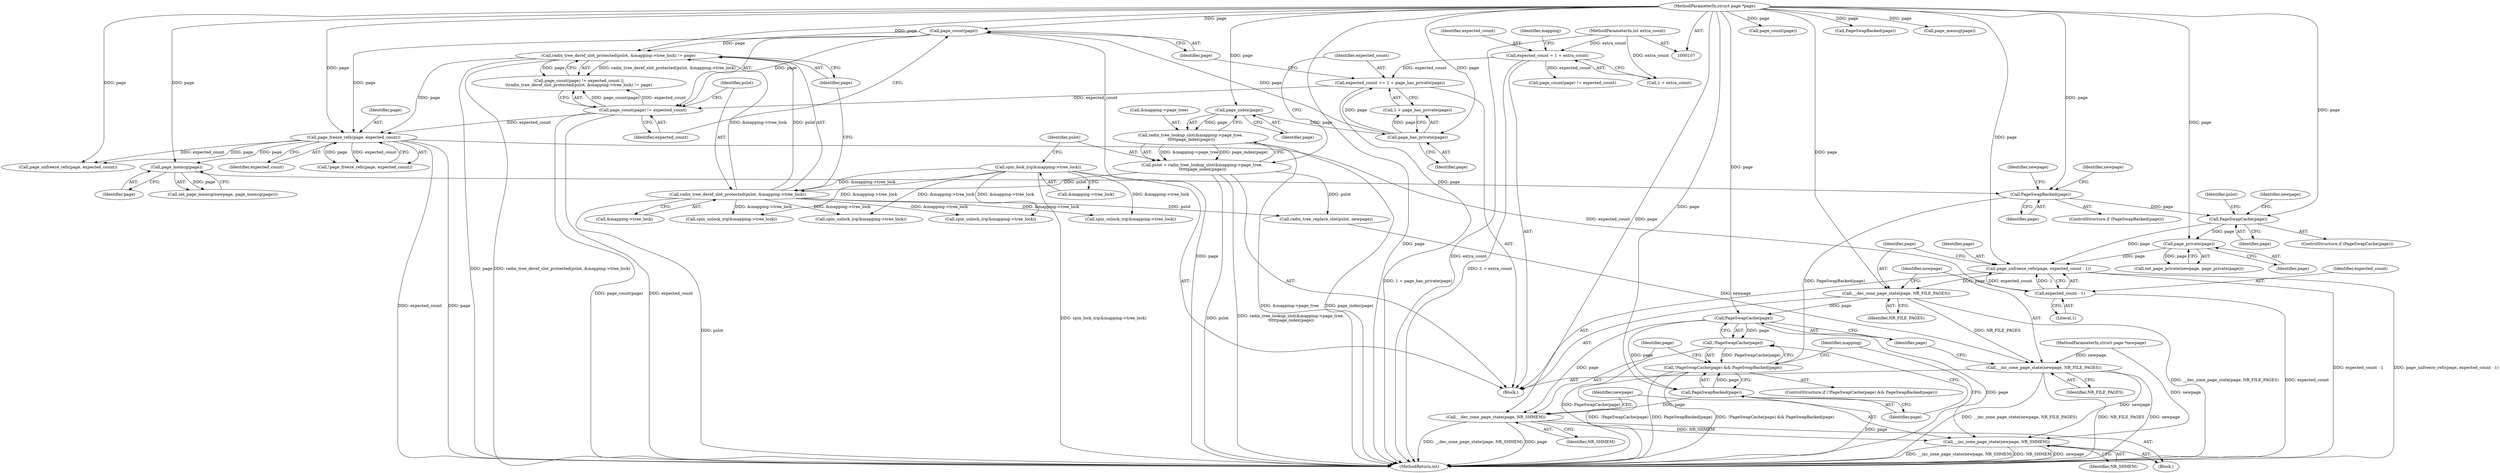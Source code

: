 digraph "0_linux_42cb14b110a5698ccf26ce59c4441722605a3743_0@API" {
"1000277" [label="(Call,page_unfreeze_refs(page, expected_count - 1))"];
"1000265" [label="(Call,PageSwapCache(page))"];
"1000258" [label="(Call,PageSwapBacked(page))"];
"1000241" [label="(Call,page_memcg(page))"];
"1000204" [label="(Call,page_freeze_refs(page, expected_count))"];
"1000182" [label="(Call,page_count(page))"];
"1000177" [label="(Call,page_has_private(page))"];
"1000171" [label="(Call,page_index(page))"];
"1000110" [label="(MethodParameterIn,struct page *page)"];
"1000185" [label="(Call,radix_tree_deref_slot_protected(pslot, &mapping->tree_lock) != page)"];
"1000186" [label="(Call,radix_tree_deref_slot_protected(pslot, &mapping->tree_lock))"];
"1000164" [label="(Call,pslot = radix_tree_lookup_slot(&mapping->page_tree,\n \t\t\t\t\tpage_index(page)))"];
"1000166" [label="(Call,radix_tree_lookup_slot(&mapping->page_tree,\n \t\t\t\t\tpage_index(page)))"];
"1000159" [label="(Call,spin_lock_irq(&mapping->tree_lock))"];
"1000181" [label="(Call,page_count(page) != expected_count)"];
"1000173" [label="(Call,expected_count += 1 + page_has_private(page))"];
"1000116" [label="(Call,expected_count = 1 + extra_count)"];
"1000113" [label="(MethodParameterIn,int extra_count)"];
"1000272" [label="(Call,page_private(page))"];
"1000279" [label="(Call,expected_count - 1)"];
"1000282" [label="(Call,__dec_zone_page_state(page, NR_FILE_PAGES))"];
"1000285" [label="(Call,__inc_zone_page_state(newpage, NR_FILE_PAGES))"];
"1000299" [label="(Call,__inc_zone_page_state(newpage, NR_SHMEM))"];
"1000291" [label="(Call,PageSwapCache(page))"];
"1000290" [label="(Call,!PageSwapCache(page))"];
"1000289" [label="(Call,!PageSwapCache(page) && PageSwapBacked(page))"];
"1000293" [label="(Call,PageSwapBacked(page))"];
"1000296" [label="(Call,__dec_zone_page_state(page, NR_SHMEM))"];
"1000171" [label="(Call,page_index(page))"];
"1000160" [label="(Call,&mapping->tree_lock)"];
"1000287" [label="(Identifier,NR_FILE_PAGES)"];
"1000295" [label="(Block,)"];
"1000277" [label="(Call,page_unfreeze_refs(page, expected_count - 1))"];
"1000184" [label="(Identifier,expected_count)"];
"1000165" [label="(Identifier,pslot)"];
"1000302" [label="(Call,spin_unlock_irq(&mapping->tree_lock))"];
"1000269" [label="(Identifier,newpage)"];
"1000300" [label="(Identifier,newpage)"];
"1000194" [label="(Call,spin_unlock_irq(&mapping->tree_lock))"];
"1000296" [label="(Call,__dec_zone_page_state(page, NR_SHMEM))"];
"1000242" [label="(Identifier,page)"];
"1000272" [label="(Call,page_private(page))"];
"1000159" [label="(Call,spin_lock_irq(&mapping->tree_lock))"];
"1000186" [label="(Call,radix_tree_deref_slot_protected(pslot, &mapping->tree_lock))"];
"1000297" [label="(Identifier,page)"];
"1000188" [label="(Call,&mapping->tree_lock)"];
"1000187" [label="(Identifier,pslot)"];
"1000183" [label="(Identifier,page)"];
"1000301" [label="(Identifier,NR_SHMEM)"];
"1000172" [label="(Identifier,page)"];
"1000203" [label="(Call,!page_freeze_refs(page, expected_count))"];
"1000117" [label="(Identifier,expected_count)"];
"1000281" [label="(Literal,1)"];
"1000181" [label="(Call,page_count(page) != expected_count)"];
"1000274" [label="(Call,radix_tree_replace_slot(pslot, newpage))"];
"1000174" [label="(Identifier,expected_count)"];
"1000204" [label="(Call,page_freeze_refs(page, expected_count))"];
"1000124" [label="(Identifier,mapping)"];
"1000261" [label="(Identifier,newpage)"];
"1000288" [label="(ControlStructure,if (!PageSwapCache(page) && PageSwapBacked(page)))"];
"1000258" [label="(Call,PageSwapBacked(page))"];
"1000273" [label="(Identifier,page)"];
"1000127" [label="(Call,page_count(page) != expected_count)"];
"1000241" [label="(Call,page_memcg(page))"];
"1000175" [label="(Call,1 + page_has_private(page))"];
"1000178" [label="(Identifier,page)"];
"1000292" [label="(Identifier,page)"];
"1000266" [label="(Identifier,page)"];
"1000275" [label="(Identifier,pslot)"];
"1000228" [label="(Call,page_unfreeze_refs(page, expected_count))"];
"1000270" [label="(Call,set_page_private(newpage, page_private(page)))"];
"1000284" [label="(Identifier,NR_FILE_PAGES)"];
"1000286" [label="(Identifier,newpage)"];
"1000166" [label="(Call,radix_tree_lookup_slot(&mapping->page_tree,\n \t\t\t\t\tpage_index(page)))"];
"1000173" [label="(Call,expected_count += 1 + page_has_private(page))"];
"1000128" [label="(Call,page_count(page))"];
"1000299" [label="(Call,__inc_zone_page_state(newpage, NR_SHMEM))"];
"1000113" [label="(MethodParameterIn,int extra_count)"];
"1000259" [label="(Identifier,page)"];
"1000280" [label="(Identifier,expected_count)"];
"1000290" [label="(Call,!PageSwapCache(page))"];
"1000309" [label="(MethodReturn,int)"];
"1000109" [label="(MethodParameterIn,struct page *newpage)"];
"1000283" [label="(Identifier,page)"];
"1000265" [label="(Call,PageSwapCache(page))"];
"1000289" [label="(Call,!PageSwapCache(page) && PageSwapBacked(page))"];
"1000305" [label="(Identifier,mapping)"];
"1000153" [label="(Call,PageSwapBacked(page))"];
"1000294" [label="(Identifier,page)"];
"1000164" [label="(Call,pslot = radix_tree_lookup_slot(&mapping->page_tree,\n \t\t\t\t\tpage_index(page)))"];
"1000177" [label="(Call,page_has_private(page))"];
"1000192" [label="(Identifier,page)"];
"1000231" [label="(Call,spin_unlock_irq(&mapping->tree_lock))"];
"1000182" [label="(Call,page_count(page))"];
"1000257" [label="(ControlStructure,if (PageSwapBacked(page)))"];
"1000278" [label="(Identifier,page)"];
"1000279" [label="(Call,expected_count - 1)"];
"1000298" [label="(Identifier,NR_SHMEM)"];
"1000206" [label="(Identifier,expected_count)"];
"1000205" [label="(Identifier,page)"];
"1000285" [label="(Call,__inc_zone_page_state(newpage, NR_FILE_PAGES))"];
"1000185" [label="(Call,radix_tree_deref_slot_protected(pslot, &mapping->tree_lock) != page)"];
"1000167" [label="(Call,&mapping->page_tree)"];
"1000291" [label="(Call,PageSwapCache(page))"];
"1000208" [label="(Call,spin_unlock_irq(&mapping->tree_lock))"];
"1000180" [label="(Call,page_count(page) != expected_count ||\n\t\tradix_tree_deref_slot_protected(pslot, &mapping->tree_lock) != page)"];
"1000118" [label="(Call,1 + extra_count)"];
"1000282" [label="(Call,__dec_zone_page_state(page, NR_FILE_PAGES))"];
"1000114" [label="(Block,)"];
"1000264" [label="(ControlStructure,if (PageSwapCache(page)))"];
"1000136" [label="(Call,page_memcg(page))"];
"1000293" [label="(Call,PageSwapBacked(page))"];
"1000116" [label="(Call,expected_count = 1 + extra_count)"];
"1000263" [label="(Identifier,newpage)"];
"1000239" [label="(Call,set_page_memcg(newpage, page_memcg(page)))"];
"1000110" [label="(MethodParameterIn,struct page *page)"];
"1000277" -> "1000114"  [label="AST: "];
"1000277" -> "1000279"  [label="CFG: "];
"1000278" -> "1000277"  [label="AST: "];
"1000279" -> "1000277"  [label="AST: "];
"1000283" -> "1000277"  [label="CFG: "];
"1000277" -> "1000309"  [label="DDG: page_unfreeze_refs(page, expected_count - 1)"];
"1000277" -> "1000309"  [label="DDG: expected_count - 1"];
"1000265" -> "1000277"  [label="DDG: page"];
"1000272" -> "1000277"  [label="DDG: page"];
"1000110" -> "1000277"  [label="DDG: page"];
"1000279" -> "1000277"  [label="DDG: expected_count"];
"1000279" -> "1000277"  [label="DDG: 1"];
"1000277" -> "1000282"  [label="DDG: page"];
"1000265" -> "1000264"  [label="AST: "];
"1000265" -> "1000266"  [label="CFG: "];
"1000266" -> "1000265"  [label="AST: "];
"1000269" -> "1000265"  [label="CFG: "];
"1000275" -> "1000265"  [label="CFG: "];
"1000258" -> "1000265"  [label="DDG: page"];
"1000110" -> "1000265"  [label="DDG: page"];
"1000265" -> "1000272"  [label="DDG: page"];
"1000258" -> "1000257"  [label="AST: "];
"1000258" -> "1000259"  [label="CFG: "];
"1000259" -> "1000258"  [label="AST: "];
"1000261" -> "1000258"  [label="CFG: "];
"1000263" -> "1000258"  [label="CFG: "];
"1000241" -> "1000258"  [label="DDG: page"];
"1000110" -> "1000258"  [label="DDG: page"];
"1000258" -> "1000289"  [label="DDG: PageSwapBacked(page)"];
"1000241" -> "1000239"  [label="AST: "];
"1000241" -> "1000242"  [label="CFG: "];
"1000242" -> "1000241"  [label="AST: "];
"1000239" -> "1000241"  [label="CFG: "];
"1000241" -> "1000239"  [label="DDG: page"];
"1000204" -> "1000241"  [label="DDG: page"];
"1000110" -> "1000241"  [label="DDG: page"];
"1000204" -> "1000203"  [label="AST: "];
"1000204" -> "1000206"  [label="CFG: "];
"1000205" -> "1000204"  [label="AST: "];
"1000206" -> "1000204"  [label="AST: "];
"1000203" -> "1000204"  [label="CFG: "];
"1000204" -> "1000309"  [label="DDG: page"];
"1000204" -> "1000309"  [label="DDG: expected_count"];
"1000204" -> "1000203"  [label="DDG: page"];
"1000204" -> "1000203"  [label="DDG: expected_count"];
"1000182" -> "1000204"  [label="DDG: page"];
"1000185" -> "1000204"  [label="DDG: page"];
"1000110" -> "1000204"  [label="DDG: page"];
"1000181" -> "1000204"  [label="DDG: expected_count"];
"1000204" -> "1000228"  [label="DDG: page"];
"1000204" -> "1000228"  [label="DDG: expected_count"];
"1000204" -> "1000279"  [label="DDG: expected_count"];
"1000182" -> "1000181"  [label="AST: "];
"1000182" -> "1000183"  [label="CFG: "];
"1000183" -> "1000182"  [label="AST: "];
"1000184" -> "1000182"  [label="CFG: "];
"1000182" -> "1000309"  [label="DDG: page"];
"1000182" -> "1000181"  [label="DDG: page"];
"1000177" -> "1000182"  [label="DDG: page"];
"1000110" -> "1000182"  [label="DDG: page"];
"1000182" -> "1000185"  [label="DDG: page"];
"1000177" -> "1000175"  [label="AST: "];
"1000177" -> "1000178"  [label="CFG: "];
"1000178" -> "1000177"  [label="AST: "];
"1000175" -> "1000177"  [label="CFG: "];
"1000177" -> "1000173"  [label="DDG: page"];
"1000177" -> "1000175"  [label="DDG: page"];
"1000171" -> "1000177"  [label="DDG: page"];
"1000110" -> "1000177"  [label="DDG: page"];
"1000171" -> "1000166"  [label="AST: "];
"1000171" -> "1000172"  [label="CFG: "];
"1000172" -> "1000171"  [label="AST: "];
"1000166" -> "1000171"  [label="CFG: "];
"1000171" -> "1000166"  [label="DDG: page"];
"1000110" -> "1000171"  [label="DDG: page"];
"1000110" -> "1000107"  [label="AST: "];
"1000110" -> "1000309"  [label="DDG: page"];
"1000110" -> "1000128"  [label="DDG: page"];
"1000110" -> "1000136"  [label="DDG: page"];
"1000110" -> "1000153"  [label="DDG: page"];
"1000110" -> "1000185"  [label="DDG: page"];
"1000110" -> "1000228"  [label="DDG: page"];
"1000110" -> "1000272"  [label="DDG: page"];
"1000110" -> "1000282"  [label="DDG: page"];
"1000110" -> "1000291"  [label="DDG: page"];
"1000110" -> "1000293"  [label="DDG: page"];
"1000110" -> "1000296"  [label="DDG: page"];
"1000185" -> "1000180"  [label="AST: "];
"1000185" -> "1000192"  [label="CFG: "];
"1000186" -> "1000185"  [label="AST: "];
"1000192" -> "1000185"  [label="AST: "];
"1000180" -> "1000185"  [label="CFG: "];
"1000185" -> "1000309"  [label="DDG: radix_tree_deref_slot_protected(pslot, &mapping->tree_lock)"];
"1000185" -> "1000309"  [label="DDG: page"];
"1000185" -> "1000180"  [label="DDG: radix_tree_deref_slot_protected(pslot, &mapping->tree_lock)"];
"1000185" -> "1000180"  [label="DDG: page"];
"1000186" -> "1000185"  [label="DDG: pslot"];
"1000186" -> "1000185"  [label="DDG: &mapping->tree_lock"];
"1000186" -> "1000188"  [label="CFG: "];
"1000187" -> "1000186"  [label="AST: "];
"1000188" -> "1000186"  [label="AST: "];
"1000192" -> "1000186"  [label="CFG: "];
"1000186" -> "1000309"  [label="DDG: pslot"];
"1000164" -> "1000186"  [label="DDG: pslot"];
"1000159" -> "1000186"  [label="DDG: &mapping->tree_lock"];
"1000186" -> "1000194"  [label="DDG: &mapping->tree_lock"];
"1000186" -> "1000208"  [label="DDG: &mapping->tree_lock"];
"1000186" -> "1000231"  [label="DDG: &mapping->tree_lock"];
"1000186" -> "1000274"  [label="DDG: pslot"];
"1000186" -> "1000302"  [label="DDG: &mapping->tree_lock"];
"1000164" -> "1000114"  [label="AST: "];
"1000164" -> "1000166"  [label="CFG: "];
"1000165" -> "1000164"  [label="AST: "];
"1000166" -> "1000164"  [label="AST: "];
"1000174" -> "1000164"  [label="CFG: "];
"1000164" -> "1000309"  [label="DDG: radix_tree_lookup_slot(&mapping->page_tree,\n \t\t\t\t\tpage_index(page))"];
"1000164" -> "1000309"  [label="DDG: pslot"];
"1000166" -> "1000164"  [label="DDG: &mapping->page_tree"];
"1000166" -> "1000164"  [label="DDG: page_index(page)"];
"1000164" -> "1000274"  [label="DDG: pslot"];
"1000167" -> "1000166"  [label="AST: "];
"1000166" -> "1000309"  [label="DDG: &mapping->page_tree"];
"1000166" -> "1000309"  [label="DDG: page_index(page)"];
"1000159" -> "1000114"  [label="AST: "];
"1000159" -> "1000160"  [label="CFG: "];
"1000160" -> "1000159"  [label="AST: "];
"1000165" -> "1000159"  [label="CFG: "];
"1000159" -> "1000309"  [label="DDG: spin_lock_irq(&mapping->tree_lock)"];
"1000159" -> "1000194"  [label="DDG: &mapping->tree_lock"];
"1000159" -> "1000208"  [label="DDG: &mapping->tree_lock"];
"1000159" -> "1000231"  [label="DDG: &mapping->tree_lock"];
"1000159" -> "1000302"  [label="DDG: &mapping->tree_lock"];
"1000181" -> "1000180"  [label="AST: "];
"1000181" -> "1000184"  [label="CFG: "];
"1000184" -> "1000181"  [label="AST: "];
"1000187" -> "1000181"  [label="CFG: "];
"1000180" -> "1000181"  [label="CFG: "];
"1000181" -> "1000309"  [label="DDG: page_count(page)"];
"1000181" -> "1000309"  [label="DDG: expected_count"];
"1000181" -> "1000180"  [label="DDG: page_count(page)"];
"1000181" -> "1000180"  [label="DDG: expected_count"];
"1000173" -> "1000181"  [label="DDG: expected_count"];
"1000173" -> "1000114"  [label="AST: "];
"1000173" -> "1000175"  [label="CFG: "];
"1000174" -> "1000173"  [label="AST: "];
"1000175" -> "1000173"  [label="AST: "];
"1000183" -> "1000173"  [label="CFG: "];
"1000173" -> "1000309"  [label="DDG: 1 + page_has_private(page)"];
"1000116" -> "1000173"  [label="DDG: expected_count"];
"1000116" -> "1000114"  [label="AST: "];
"1000116" -> "1000118"  [label="CFG: "];
"1000117" -> "1000116"  [label="AST: "];
"1000118" -> "1000116"  [label="AST: "];
"1000124" -> "1000116"  [label="CFG: "];
"1000116" -> "1000309"  [label="DDG: 1 + extra_count"];
"1000113" -> "1000116"  [label="DDG: extra_count"];
"1000116" -> "1000127"  [label="DDG: expected_count"];
"1000113" -> "1000107"  [label="AST: "];
"1000113" -> "1000309"  [label="DDG: extra_count"];
"1000113" -> "1000118"  [label="DDG: extra_count"];
"1000272" -> "1000270"  [label="AST: "];
"1000272" -> "1000273"  [label="CFG: "];
"1000273" -> "1000272"  [label="AST: "];
"1000270" -> "1000272"  [label="CFG: "];
"1000272" -> "1000270"  [label="DDG: page"];
"1000279" -> "1000281"  [label="CFG: "];
"1000280" -> "1000279"  [label="AST: "];
"1000281" -> "1000279"  [label="AST: "];
"1000279" -> "1000309"  [label="DDG: expected_count"];
"1000282" -> "1000114"  [label="AST: "];
"1000282" -> "1000284"  [label="CFG: "];
"1000283" -> "1000282"  [label="AST: "];
"1000284" -> "1000282"  [label="AST: "];
"1000286" -> "1000282"  [label="CFG: "];
"1000282" -> "1000309"  [label="DDG: __dec_zone_page_state(page, NR_FILE_PAGES)"];
"1000282" -> "1000285"  [label="DDG: NR_FILE_PAGES"];
"1000282" -> "1000291"  [label="DDG: page"];
"1000285" -> "1000114"  [label="AST: "];
"1000285" -> "1000287"  [label="CFG: "];
"1000286" -> "1000285"  [label="AST: "];
"1000287" -> "1000285"  [label="AST: "];
"1000292" -> "1000285"  [label="CFG: "];
"1000285" -> "1000309"  [label="DDG: newpage"];
"1000285" -> "1000309"  [label="DDG: __inc_zone_page_state(newpage, NR_FILE_PAGES)"];
"1000285" -> "1000309"  [label="DDG: NR_FILE_PAGES"];
"1000274" -> "1000285"  [label="DDG: newpage"];
"1000109" -> "1000285"  [label="DDG: newpage"];
"1000285" -> "1000299"  [label="DDG: newpage"];
"1000299" -> "1000295"  [label="AST: "];
"1000299" -> "1000301"  [label="CFG: "];
"1000300" -> "1000299"  [label="AST: "];
"1000301" -> "1000299"  [label="AST: "];
"1000305" -> "1000299"  [label="CFG: "];
"1000299" -> "1000309"  [label="DDG: __inc_zone_page_state(newpage, NR_SHMEM)"];
"1000299" -> "1000309"  [label="DDG: NR_SHMEM"];
"1000299" -> "1000309"  [label="DDG: newpage"];
"1000109" -> "1000299"  [label="DDG: newpage"];
"1000296" -> "1000299"  [label="DDG: NR_SHMEM"];
"1000291" -> "1000290"  [label="AST: "];
"1000291" -> "1000292"  [label="CFG: "];
"1000292" -> "1000291"  [label="AST: "];
"1000290" -> "1000291"  [label="CFG: "];
"1000291" -> "1000309"  [label="DDG: page"];
"1000291" -> "1000290"  [label="DDG: page"];
"1000291" -> "1000293"  [label="DDG: page"];
"1000291" -> "1000296"  [label="DDG: page"];
"1000290" -> "1000289"  [label="AST: "];
"1000294" -> "1000290"  [label="CFG: "];
"1000289" -> "1000290"  [label="CFG: "];
"1000290" -> "1000309"  [label="DDG: PageSwapCache(page)"];
"1000290" -> "1000289"  [label="DDG: PageSwapCache(page)"];
"1000289" -> "1000288"  [label="AST: "];
"1000289" -> "1000293"  [label="CFG: "];
"1000293" -> "1000289"  [label="AST: "];
"1000297" -> "1000289"  [label="CFG: "];
"1000305" -> "1000289"  [label="CFG: "];
"1000289" -> "1000309"  [label="DDG: !PageSwapCache(page)"];
"1000289" -> "1000309"  [label="DDG: PageSwapBacked(page)"];
"1000289" -> "1000309"  [label="DDG: !PageSwapCache(page) && PageSwapBacked(page)"];
"1000293" -> "1000289"  [label="DDG: page"];
"1000293" -> "1000294"  [label="CFG: "];
"1000294" -> "1000293"  [label="AST: "];
"1000293" -> "1000309"  [label="DDG: page"];
"1000293" -> "1000296"  [label="DDG: page"];
"1000296" -> "1000295"  [label="AST: "];
"1000296" -> "1000298"  [label="CFG: "];
"1000297" -> "1000296"  [label="AST: "];
"1000298" -> "1000296"  [label="AST: "];
"1000300" -> "1000296"  [label="CFG: "];
"1000296" -> "1000309"  [label="DDG: __dec_zone_page_state(page, NR_SHMEM)"];
"1000296" -> "1000309"  [label="DDG: page"];
}

